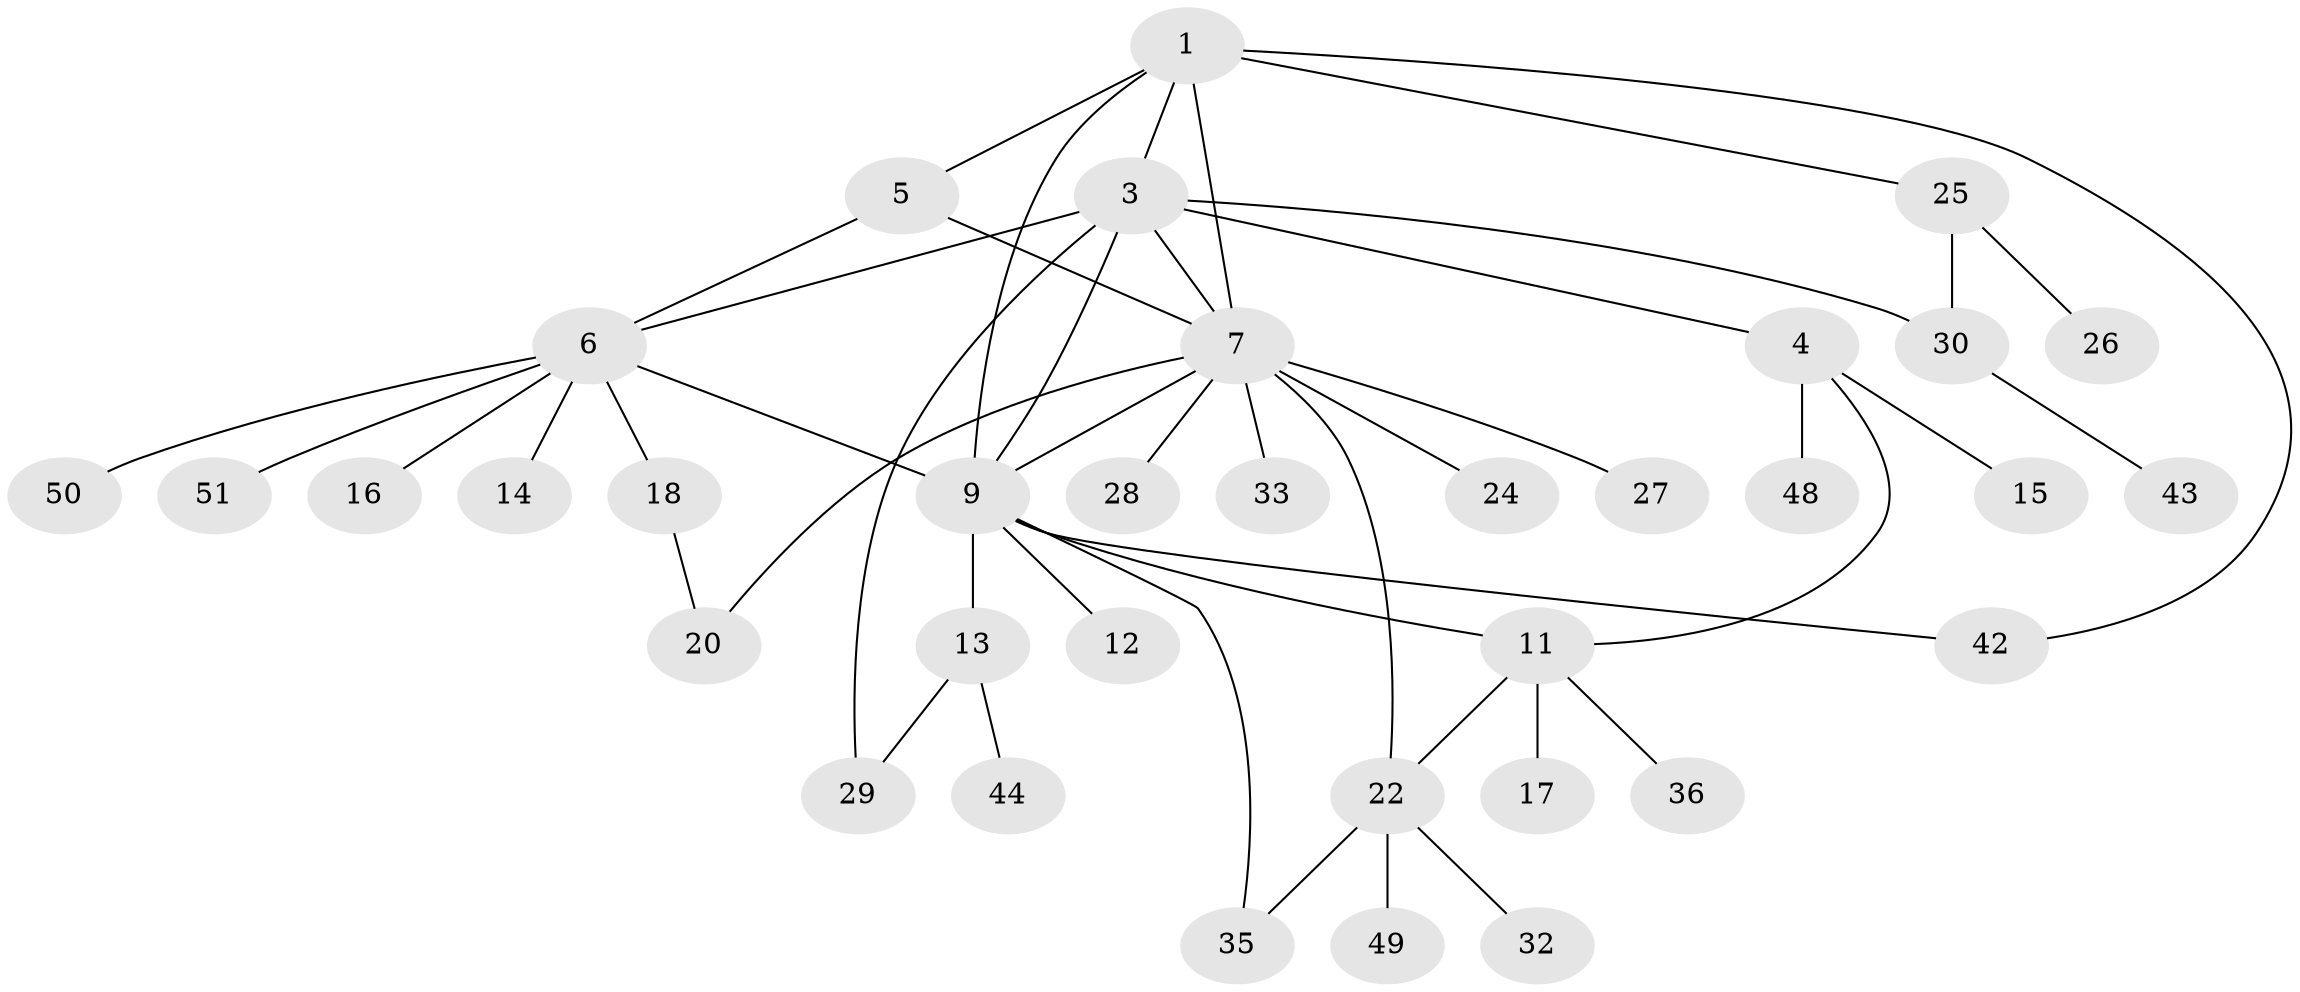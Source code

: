 // Generated by graph-tools (version 1.1) at 2025/24/03/03/25 07:24:11]
// undirected, 35 vertices, 47 edges
graph export_dot {
graph [start="1"]
  node [color=gray90,style=filled];
  1 [super="+2"];
  3 [super="+41"];
  4 [super="+37"];
  5;
  6 [super="+46"];
  7 [super="+8"];
  9 [super="+10"];
  11 [super="+52"];
  12;
  13 [super="+19"];
  14;
  15;
  16;
  17;
  18 [super="+45"];
  20 [super="+21"];
  22 [super="+23"];
  24 [super="+34"];
  25;
  26 [super="+38"];
  27 [super="+31"];
  28 [super="+39"];
  29;
  30 [super="+40"];
  32;
  33;
  35 [super="+47"];
  36;
  42;
  43;
  44;
  48;
  49;
  50;
  51;
  1 -- 3;
  1 -- 5;
  1 -- 42;
  1 -- 9;
  1 -- 25;
  1 -- 7;
  3 -- 4;
  3 -- 6;
  3 -- 29;
  3 -- 9;
  3 -- 30;
  3 -- 7;
  4 -- 11;
  4 -- 15;
  4 -- 48;
  5 -- 6;
  5 -- 7;
  6 -- 14;
  6 -- 16;
  6 -- 18;
  6 -- 50;
  6 -- 51;
  6 -- 9;
  7 -- 22;
  7 -- 33;
  7 -- 9;
  7 -- 20;
  7 -- 24;
  7 -- 27;
  7 -- 28;
  9 -- 13;
  9 -- 35;
  9 -- 42;
  9 -- 12;
  9 -- 11;
  11 -- 17;
  11 -- 22;
  11 -- 36;
  13 -- 29;
  13 -- 44;
  18 -- 20;
  22 -- 32;
  22 -- 35;
  22 -- 49;
  25 -- 26;
  25 -- 30;
  30 -- 43;
}
